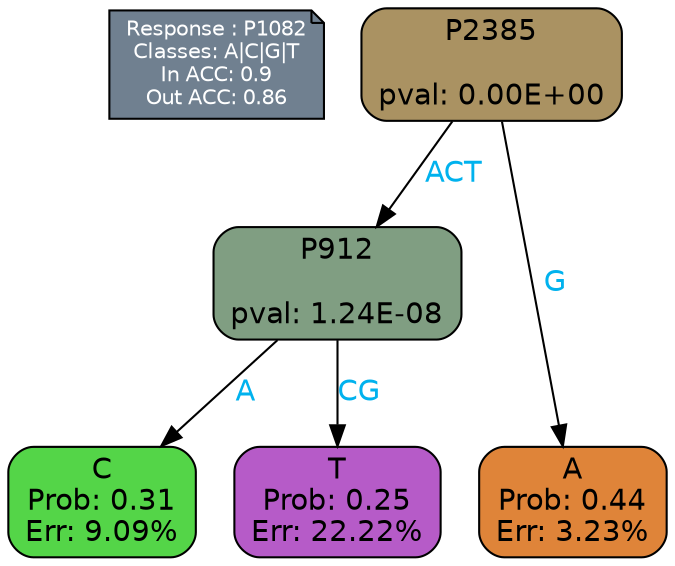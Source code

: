 digraph Tree {
node [shape=box, style="filled, rounded", color="black", fontname=helvetica] ;
graph [ranksep=equally, splines=polylines, bgcolor=transparent, dpi=600] ;
edge [fontname=helvetica] ;
LEGEND [label="Response : P1082
Classes: A|C|G|T
In ACC: 0.9
Out ACC: 0.86
",shape=note,align=left,style=filled,fillcolor="slategray",fontcolor="white",fontsize=10];1 [label="P2385

pval: 0.00E+00", fillcolor="#aa9262"] ;
2 [label="P912

pval: 1.24E-08", fillcolor="#809e82"] ;
3 [label="C
Prob: 0.31
Err: 9.09%", fillcolor="#54d548"] ;
4 [label="T
Prob: 0.25
Err: 22.22%", fillcolor="#b65bc8"] ;
5 [label="A
Prob: 0.44
Err: 3.23%", fillcolor="#df8439"] ;
1 -> 2 [label="ACT",fontcolor=deepskyblue2] ;
1 -> 5 [label="G",fontcolor=deepskyblue2] ;
2 -> 3 [label="A",fontcolor=deepskyblue2] ;
2 -> 4 [label="CG",fontcolor=deepskyblue2] ;
{rank = same; 3;4;5;}{rank = same; LEGEND;1;}}